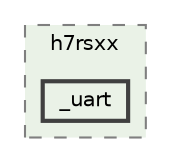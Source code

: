 digraph "hal_platform/h7rsxx/_uart"
{
 // INTERACTIVE_SVG=YES
 // LATEX_PDF_SIZE
  bgcolor="transparent";
  edge [fontname=Helvetica,fontsize=10,labelfontname=Helvetica,labelfontsize=10];
  node [fontname=Helvetica,fontsize=10,shape=box,height=0.2,width=0.4];
  compound=true
  subgraph clusterdir_ecba37078b2646ad8615f0f92eab48bb {
    graph [ bgcolor="#eaf2e7", pencolor="grey50", label="h7rsxx", fontname=Helvetica,fontsize=10 style="filled,dashed", URL="dir_ecba37078b2646ad8615f0f92eab48bb.html",tooltip=""]
  dir_b778205a90b9dd96ba067acdbbc1e43b [label="_uart", fillcolor="#eaf2e7", color="grey25", style="filled,bold", URL="dir_b778205a90b9dd96ba067acdbbc1e43b.html",tooltip=""];
  }
}
